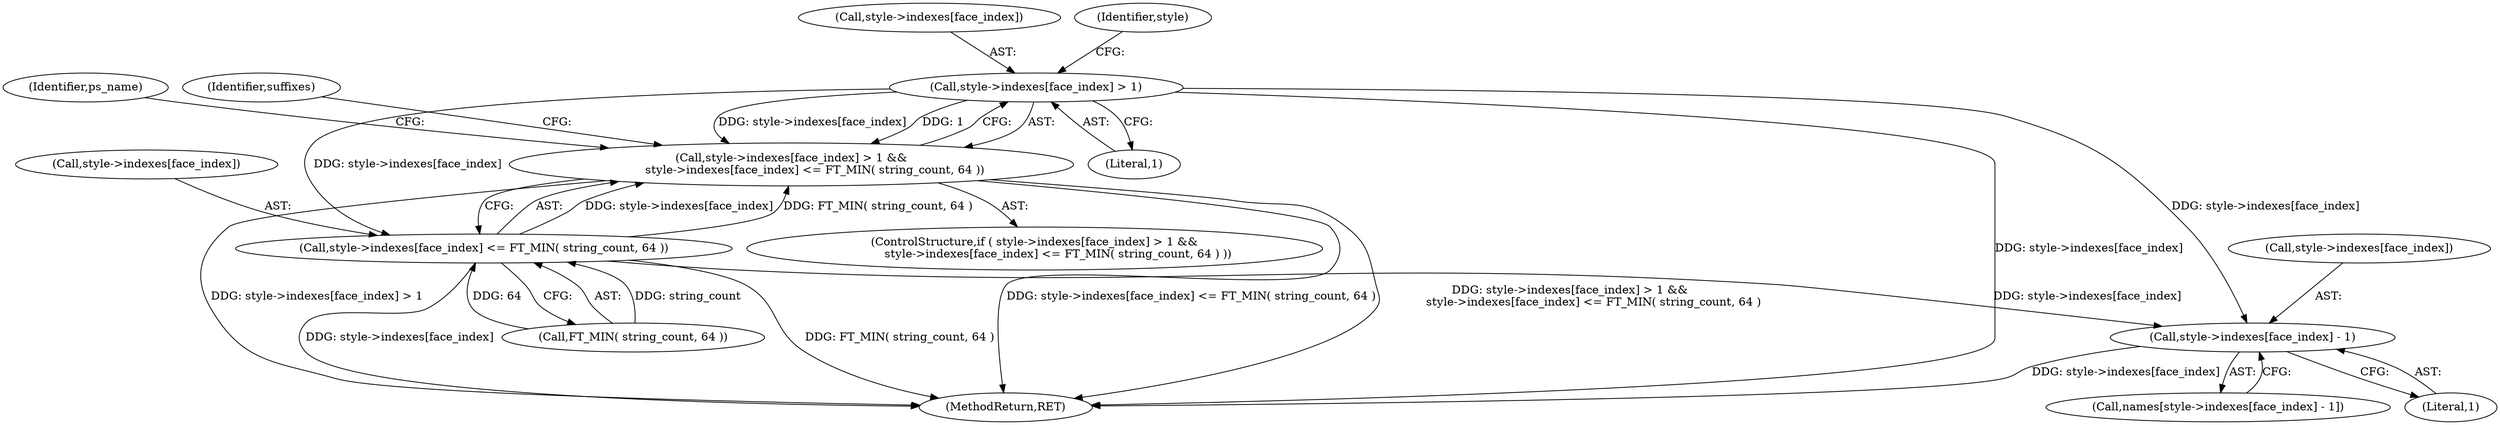 digraph "0_savannah_18a8f0d9943369449bc4de92d411c78fb08d616c@pointer" {
"1000302" [label="(Call,style->indexes[face_index] > 1)"];
"1000301" [label="(Call,style->indexes[face_index] > 1 &&\n             style->indexes[face_index] <= FT_MIN( string_count, 64 ))"];
"1000309" [label="(Call,style->indexes[face_index] <= FT_MIN( string_count, 64 ))"];
"1000324" [label="(Call,style->indexes[face_index] - 1)"];
"1000404" [label="(MethodReturn,RET)"];
"1000301" [label="(Call,style->indexes[face_index] > 1 &&\n             style->indexes[face_index] <= FT_MIN( string_count, 64 ))"];
"1000302" [label="(Call,style->indexes[face_index] > 1)"];
"1000402" [label="(Identifier,ps_name)"];
"1000322" [label="(Call,names[style->indexes[face_index] - 1])"];
"1000330" [label="(Literal,1)"];
"1000310" [label="(Call,style->indexes[face_index])"];
"1000324" [label="(Call,style->indexes[face_index] - 1)"];
"1000309" [label="(Call,style->indexes[face_index] <= FT_MIN( string_count, 64 ))"];
"1000303" [label="(Call,style->indexes[face_index])"];
"1000300" [label="(ControlStructure,if ( style->indexes[face_index] > 1 &&\n             style->indexes[face_index] <= FT_MIN( string_count, 64 ) ))"];
"1000312" [label="(Identifier,style)"];
"1000315" [label="(Call,FT_MIN( string_count, 64 ))"];
"1000325" [label="(Call,style->indexes[face_index])"];
"1000321" [label="(Identifier,suffixes)"];
"1000308" [label="(Literal,1)"];
"1000302" -> "1000301"  [label="AST: "];
"1000302" -> "1000308"  [label="CFG: "];
"1000303" -> "1000302"  [label="AST: "];
"1000308" -> "1000302"  [label="AST: "];
"1000312" -> "1000302"  [label="CFG: "];
"1000301" -> "1000302"  [label="CFG: "];
"1000302" -> "1000404"  [label="DDG: style->indexes[face_index]"];
"1000302" -> "1000301"  [label="DDG: style->indexes[face_index]"];
"1000302" -> "1000301"  [label="DDG: 1"];
"1000302" -> "1000309"  [label="DDG: style->indexes[face_index]"];
"1000302" -> "1000324"  [label="DDG: style->indexes[face_index]"];
"1000301" -> "1000300"  [label="AST: "];
"1000301" -> "1000309"  [label="CFG: "];
"1000309" -> "1000301"  [label="AST: "];
"1000321" -> "1000301"  [label="CFG: "];
"1000402" -> "1000301"  [label="CFG: "];
"1000301" -> "1000404"  [label="DDG: style->indexes[face_index] <= FT_MIN( string_count, 64 )"];
"1000301" -> "1000404"  [label="DDG: style->indexes[face_index] > 1 &&\n             style->indexes[face_index] <= FT_MIN( string_count, 64 )"];
"1000301" -> "1000404"  [label="DDG: style->indexes[face_index] > 1"];
"1000309" -> "1000301"  [label="DDG: style->indexes[face_index]"];
"1000309" -> "1000301"  [label="DDG: FT_MIN( string_count, 64 )"];
"1000309" -> "1000315"  [label="CFG: "];
"1000310" -> "1000309"  [label="AST: "];
"1000315" -> "1000309"  [label="AST: "];
"1000309" -> "1000404"  [label="DDG: style->indexes[face_index]"];
"1000309" -> "1000404"  [label="DDG: FT_MIN( string_count, 64 )"];
"1000315" -> "1000309"  [label="DDG: string_count"];
"1000315" -> "1000309"  [label="DDG: 64"];
"1000309" -> "1000324"  [label="DDG: style->indexes[face_index]"];
"1000324" -> "1000322"  [label="AST: "];
"1000324" -> "1000330"  [label="CFG: "];
"1000325" -> "1000324"  [label="AST: "];
"1000330" -> "1000324"  [label="AST: "];
"1000322" -> "1000324"  [label="CFG: "];
"1000324" -> "1000404"  [label="DDG: style->indexes[face_index]"];
}
